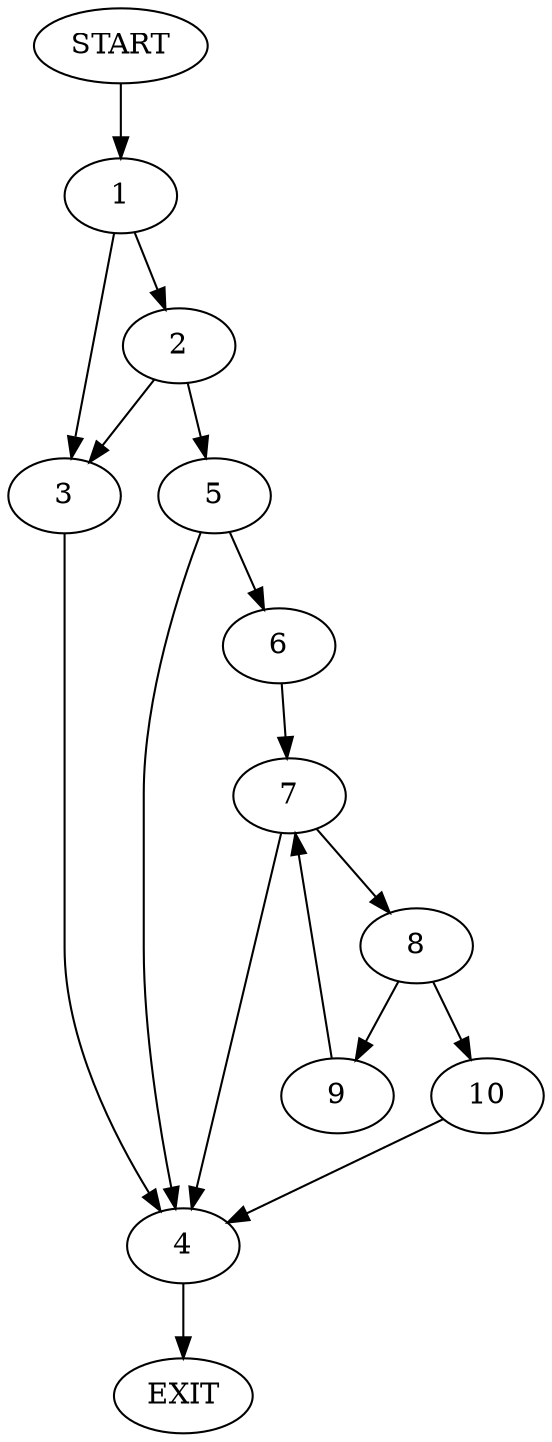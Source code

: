digraph {
0 [label="START"]
11 [label="EXIT"]
0 -> 1
1 -> 2
1 -> 3
3 -> 4
2 -> 5
2 -> 3
5 -> 4
5 -> 6
4 -> 11
6 -> 7
7 -> 4
7 -> 8
8 -> 9
8 -> 10
9 -> 7
10 -> 4
}
